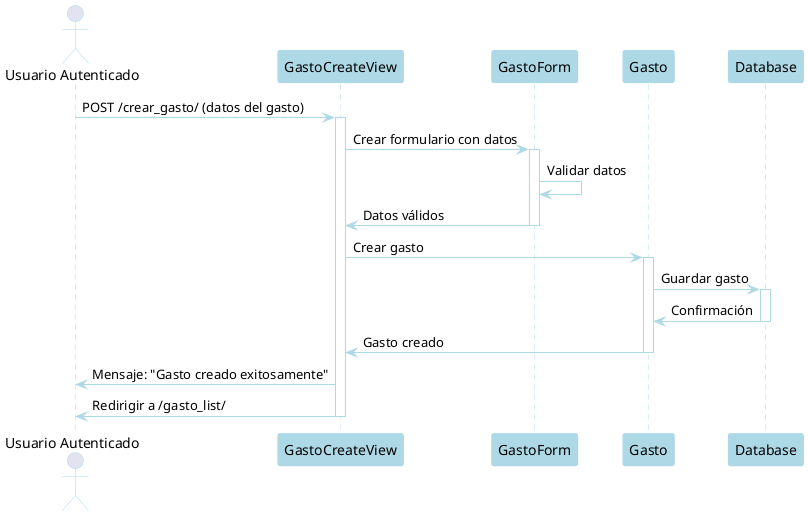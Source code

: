 @startuml
' Diagrama de Secuencia para Crear Gasto (Aplicación Finanzas)

' Configuración de Estilo con Tono Azul
skinparam shadowing false
skinparam actorBorderColor LightBlue
skinparam participantBorderColor LightBlue
skinparam participantBackgroundColor LightBlue
skinparam arrowColor LightBlue
skinparam sequenceLifeLineBorderColor LightBlue

' Participantes
actor "Usuario Autenticado" as User
participant "GastoCreateView" as View
participant "GastoForm" as Form
participant "Gasto" as Model
participant "Database" as DB

' Flujo
User -> View: POST /crear_gasto/ (datos del gasto)
activate View
View -> Form: Crear formulario con datos
activate Form
Form -> Form: Validar datos
Form -> View: Datos válidos
deactivate Form

View -> Model: Crear gasto
activate Model
Model -> DB: Guardar gasto
activate DB
DB -> Model: Confirmación
deactivate DB
Model -> View: Gasto creado
deactivate Model

View -> User: Mensaje: "Gasto creado exitosamente"
View -> User: Redirigir a /gasto_list/
deactivate View

@enduml